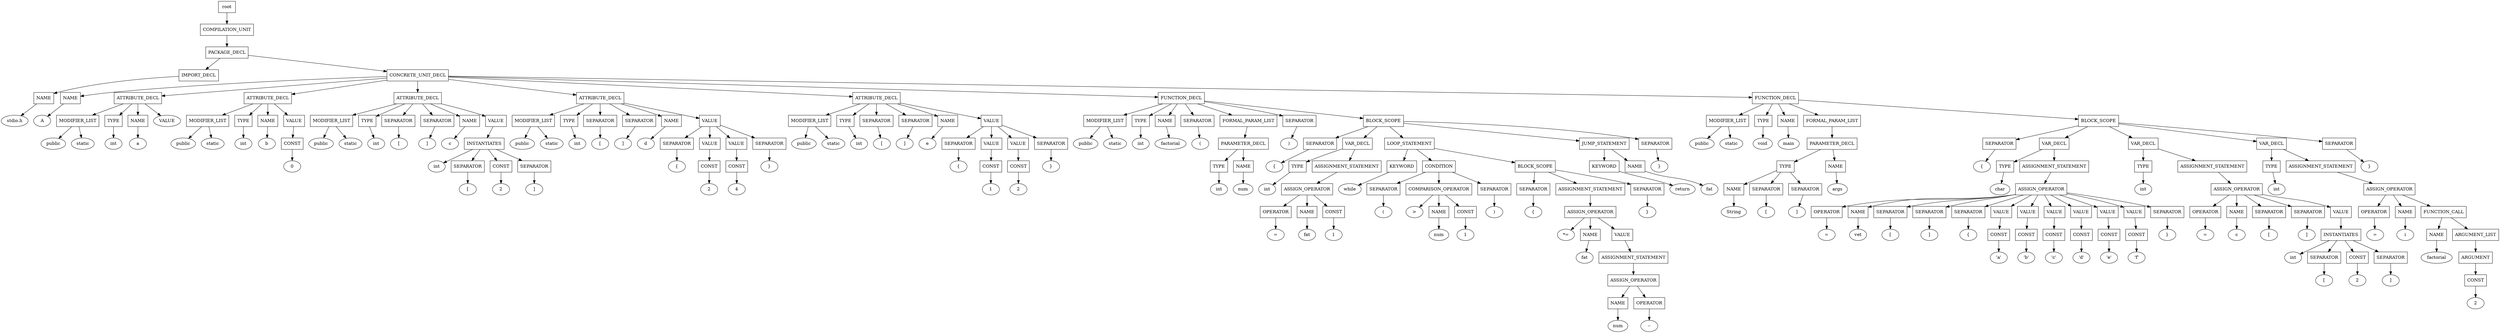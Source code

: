 digraph G {
	splines="TRUE";
	n_0 [label="root", shape="rectangle"]
	n_0 -> n_1
	n_1 [label="COMPILATION_UNIT", shape="rectangle"]
	n_1 -> n_2
	n_2 [label="PACKAGE_DECL", shape="rectangle"]
	n_2 -> n_3
	n_3 [label="IMPORT_DECL", shape="rectangle"]
	n_3 -> n_5
	n_5 [label="NAME", shape="rectangle"]
	n_5 -> n_14
	n_14 [label="stdio.h", shape="ellipse"]
	n_2 -> n_4
	n_4 [label="CONCRETE_UNIT_DECL", shape="rectangle"]
	n_4 -> n_6
	n_6 [label="NAME", shape="rectangle"]
	n_6 -> n_15
	n_15 [label="A", shape="ellipse"]
	n_4 -> n_7
	n_7 [label="ATTRIBUTE_DECL", shape="rectangle"]
	n_7 -> n_16
	n_16 [label="MODIFIER_LIST", shape="rectangle"]
	n_16 -> n_54
	n_54 [label="public", shape="ellipse"]
	n_16 -> n_55
	n_55 [label="static", shape="ellipse"]
	n_7 -> n_17
	n_17 [label="TYPE", shape="rectangle"]
	n_17 -> n_56
	n_56 [label="int", shape="ellipse"]
	n_7 -> n_18
	n_18 [label="NAME", shape="rectangle"]
	n_18 -> n_57
	n_57 [label="a", shape="ellipse"]
	n_7 -> n_19
	n_19 [label="VALUE", shape="ellipse"]
	n_4 -> n_8
	n_8 [label="ATTRIBUTE_DECL", shape="rectangle"]
	n_8 -> n_20
	n_20 [label="MODIFIER_LIST", shape="rectangle"]
	n_20 -> n_58
	n_58 [label="public", shape="ellipse"]
	n_20 -> n_59
	n_59 [label="static", shape="ellipse"]
	n_8 -> n_21
	n_21 [label="TYPE", shape="rectangle"]
	n_21 -> n_60
	n_60 [label="int", shape="ellipse"]
	n_8 -> n_22
	n_22 [label="NAME", shape="rectangle"]
	n_22 -> n_61
	n_61 [label="b", shape="ellipse"]
	n_8 -> n_23
	n_23 [label="VALUE", shape="rectangle"]
	n_23 -> n_62
	n_62 [label="CONST", shape="rectangle"]
	n_62 -> n_112
	n_112 [label="0", shape="ellipse"]
	n_4 -> n_9
	n_9 [label="ATTRIBUTE_DECL", shape="rectangle"]
	n_9 -> n_24
	n_24 [label="MODIFIER_LIST", shape="rectangle"]
	n_24 -> n_63
	n_63 [label="public", shape="ellipse"]
	n_24 -> n_64
	n_64 [label="static", shape="ellipse"]
	n_9 -> n_25
	n_25 [label="TYPE", shape="rectangle"]
	n_25 -> n_65
	n_65 [label="int", shape="ellipse"]
	n_9 -> n_26
	n_26 [label="SEPARATOR", shape="rectangle"]
	n_26 -> n_66
	n_66 [label="[", shape="ellipse"]
	n_9 -> n_27
	n_27 [label="SEPARATOR", shape="rectangle"]
	n_27 -> n_67
	n_67 [label="]", shape="ellipse"]
	n_9 -> n_28
	n_28 [label="NAME", shape="rectangle"]
	n_28 -> n_68
	n_68 [label="c", shape="ellipse"]
	n_9 -> n_29
	n_29 [label="VALUE", shape="rectangle"]
	n_29 -> n_69
	n_69 [label="INSTANTIATES", shape="rectangle"]
	n_69 -> n_113
	n_113 [label="int", shape="ellipse"]
	n_69 -> n_114
	n_114 [label="SEPARATOR", shape="rectangle"]
	n_114 -> n_146
	n_146 [label="[", shape="ellipse"]
	n_69 -> n_115
	n_115 [label="CONST", shape="rectangle"]
	n_115 -> n_147
	n_147 [label="2", shape="ellipse"]
	n_69 -> n_116
	n_116 [label="SEPARATOR", shape="rectangle"]
	n_116 -> n_148
	n_148 [label="]", shape="ellipse"]
	n_4 -> n_10
	n_10 [label="ATTRIBUTE_DECL", shape="rectangle"]
	n_10 -> n_30
	n_30 [label="MODIFIER_LIST", shape="rectangle"]
	n_30 -> n_70
	n_70 [label="public", shape="ellipse"]
	n_30 -> n_71
	n_71 [label="static", shape="ellipse"]
	n_10 -> n_31
	n_31 [label="TYPE", shape="rectangle"]
	n_31 -> n_72
	n_72 [label="int", shape="ellipse"]
	n_10 -> n_32
	n_32 [label="SEPARATOR", shape="rectangle"]
	n_32 -> n_73
	n_73 [label="[", shape="ellipse"]
	n_10 -> n_33
	n_33 [label="SEPARATOR", shape="rectangle"]
	n_33 -> n_74
	n_74 [label="]", shape="ellipse"]
	n_10 -> n_34
	n_34 [label="NAME", shape="rectangle"]
	n_34 -> n_75
	n_75 [label="d", shape="ellipse"]
	n_10 -> n_35
	n_35 [label="VALUE", shape="rectangle"]
	n_35 -> n_76
	n_76 [label="SEPARATOR", shape="rectangle"]
	n_76 -> n_117
	n_117 [label="{", shape="ellipse"]
	n_35 -> n_77
	n_77 [label="VALUE", shape="rectangle"]
	n_77 -> n_118
	n_118 [label="CONST", shape="rectangle"]
	n_118 -> n_149
	n_149 [label="2", shape="ellipse"]
	n_35 -> n_78
	n_78 [label="VALUE", shape="rectangle"]
	n_78 -> n_119
	n_119 [label="CONST", shape="rectangle"]
	n_119 -> n_150
	n_150 [label="4", shape="ellipse"]
	n_35 -> n_79
	n_79 [label="SEPARATOR", shape="rectangle"]
	n_79 -> n_120
	n_120 [label="}", shape="ellipse"]
	n_4 -> n_11
	n_11 [label="ATTRIBUTE_DECL", shape="rectangle"]
	n_11 -> n_36
	n_36 [label="MODIFIER_LIST", shape="rectangle"]
	n_36 -> n_80
	n_80 [label="public", shape="ellipse"]
	n_36 -> n_81
	n_81 [label="static", shape="ellipse"]
	n_11 -> n_37
	n_37 [label="TYPE", shape="rectangle"]
	n_37 -> n_82
	n_82 [label="int", shape="ellipse"]
	n_11 -> n_38
	n_38 [label="SEPARATOR", shape="rectangle"]
	n_38 -> n_83
	n_83 [label="[", shape="ellipse"]
	n_11 -> n_39
	n_39 [label="SEPARATOR", shape="rectangle"]
	n_39 -> n_84
	n_84 [label="]", shape="ellipse"]
	n_11 -> n_40
	n_40 [label="NAME", shape="rectangle"]
	n_40 -> n_85
	n_85 [label="e", shape="ellipse"]
	n_11 -> n_41
	n_41 [label="VALUE", shape="rectangle"]
	n_41 -> n_86
	n_86 [label="SEPARATOR", shape="rectangle"]
	n_86 -> n_121
	n_121 [label="{", shape="ellipse"]
	n_41 -> n_87
	n_87 [label="VALUE", shape="rectangle"]
	n_87 -> n_122
	n_122 [label="CONST", shape="rectangle"]
	n_122 -> n_151
	n_151 [label="1", shape="ellipse"]
	n_41 -> n_88
	n_88 [label="VALUE", shape="rectangle"]
	n_88 -> n_123
	n_123 [label="CONST", shape="rectangle"]
	n_123 -> n_152
	n_152 [label="2", shape="ellipse"]
	n_41 -> n_89
	n_89 [label="SEPARATOR", shape="rectangle"]
	n_89 -> n_124
	n_124 [label="}", shape="ellipse"]
	n_4 -> n_12
	n_12 [label="FUNCTION_DECL", shape="rectangle"]
	n_12 -> n_42
	n_42 [label="MODIFIER_LIST", shape="rectangle"]
	n_42 -> n_90
	n_90 [label="public", shape="ellipse"]
	n_42 -> n_91
	n_91 [label="static", shape="ellipse"]
	n_12 -> n_43
	n_43 [label="TYPE", shape="rectangle"]
	n_43 -> n_92
	n_92 [label="int", shape="ellipse"]
	n_12 -> n_44
	n_44 [label="NAME", shape="rectangle"]
	n_44 -> n_93
	n_93 [label="factorial", shape="ellipse"]
	n_12 -> n_45
	n_45 [label="SEPARATOR", shape="rectangle"]
	n_45 -> n_94
	n_94 [label="(", shape="ellipse"]
	n_12 -> n_46
	n_46 [label="FORMAL_PARAM_LIST", shape="rectangle"]
	n_46 -> n_95
	n_95 [label="PARAMETER_DECL", shape="rectangle"]
	n_95 -> n_125
	n_125 [label="TYPE", shape="rectangle"]
	n_125 -> n_153
	n_153 [label="int", shape="ellipse"]
	n_95 -> n_126
	n_126 [label="NAME", shape="rectangle"]
	n_126 -> n_154
	n_154 [label="num", shape="ellipse"]
	n_12 -> n_47
	n_47 [label="SEPARATOR", shape="rectangle"]
	n_47 -> n_96
	n_96 [label=")", shape="ellipse"]
	n_12 -> n_48
	n_48 [label="BLOCK_SCOPE", shape="rectangle"]
	n_48 -> n_97
	n_97 [label="SEPARATOR", shape="rectangle"]
	n_97 -> n_127
	n_127 [label="{", shape="ellipse"]
	n_48 -> n_98
	n_98 [label="VAR_DECL", shape="rectangle"]
	n_98 -> n_128
	n_128 [label="TYPE", shape="rectangle"]
	n_128 -> n_155
	n_155 [label="int", shape="ellipse"]
	n_98 -> n_129
	n_129 [label="ASSIGNMENT_STATEMENT", shape="rectangle"]
	n_129 -> n_156
	n_156 [label="ASSIGN_OPERATOR", shape="rectangle"]
	n_156 -> n_176
	n_176 [label="OPERATOR", shape="rectangle"]
	n_176 -> n_210
	n_210 [label="=", shape="ellipse"]
	n_156 -> n_177
	n_177 [label="NAME", shape="rectangle"]
	n_177 -> n_211
	n_211 [label="fat", shape="ellipse"]
	n_156 -> n_178
	n_178 [label="CONST", shape="rectangle"]
	n_178 -> n_212
	n_212 [label="1", shape="ellipse"]
	n_48 -> n_99
	n_99 [label="LOOP_STATEMENT", shape="rectangle"]
	n_99 -> n_130
	n_130 [label="KEYWORD", shape="rectangle"]
	n_130 -> n_157
	n_157 [label="while", shape="ellipse"]
	n_99 -> n_131
	n_131 [label="CONDITION", shape="rectangle"]
	n_131 -> n_158
	n_158 [label="SEPARATOR", shape="rectangle"]
	n_158 -> n_179
	n_179 [label="(", shape="ellipse"]
	n_131 -> n_159
	n_159 [label="COMPARISON_OPERATOR", shape="rectangle"]
	n_159 -> n_180
	n_180 [label=">", shape="ellipse"]
	n_159 -> n_181
	n_181 [label="NAME", shape="rectangle"]
	n_181 -> n_213
	n_213 [label="num", shape="ellipse"]
	n_159 -> n_182
	n_182 [label="CONST", shape="rectangle"]
	n_182 -> n_214
	n_214 [label="1", shape="ellipse"]
	n_131 -> n_160
	n_160 [label="SEPARATOR", shape="rectangle"]
	n_160 -> n_183
	n_183 [label=")", shape="ellipse"]
	n_99 -> n_132
	n_132 [label="BLOCK_SCOPE", shape="rectangle"]
	n_132 -> n_161
	n_161 [label="SEPARATOR", shape="rectangle"]
	n_161 -> n_184
	n_184 [label="{", shape="ellipse"]
	n_132 -> n_162
	n_162 [label="ASSIGNMENT_STATEMENT", shape="rectangle"]
	n_162 -> n_185
	n_185 [label="ASSIGN_OPERATOR", shape="rectangle"]
	n_185 -> n_215
	n_215 [label="*=", shape="ellipse"]
	n_185 -> n_216
	n_216 [label="NAME", shape="rectangle"]
	n_216 -> n_239
	n_239 [label="fat", shape="ellipse"]
	n_185 -> n_217
	n_217 [label="VALUE", shape="rectangle"]
	n_217 -> n_240
	n_240 [label="ASSIGNMENT_STATEMENT", shape="rectangle"]
	n_240 -> n_253
	n_253 [label="ASSIGN_OPERATOR", shape="rectangle"]
	n_253 -> n_258
	n_258 [label="NAME", shape="rectangle"]
	n_258 -> n_261
	n_261 [label="num", shape="ellipse"]
	n_253 -> n_259
	n_259 [label="OPERATOR", shape="rectangle"]
	n_259 -> n_262
	n_262 [label="--", shape="ellipse"]
	n_132 -> n_163
	n_163 [label="SEPARATOR", shape="rectangle"]
	n_163 -> n_186
	n_186 [label="}", shape="ellipse"]
	n_48 -> n_100
	n_100 [label="JUMP_STATEMENT", shape="rectangle"]
	n_100 -> n_133
	n_133 [label="KEYWORD", shape="rectangle"]
	n_133 -> n_164
	n_164 [label="return", shape="ellipse"]
	n_100 -> n_134
	n_134 [label="NAME", shape="rectangle"]
	n_134 -> n_165
	n_165 [label="fat", shape="ellipse"]
	n_48 -> n_101
	n_101 [label="SEPARATOR", shape="rectangle"]
	n_101 -> n_135
	n_135 [label="}", shape="ellipse"]
	n_4 -> n_13
	n_13 [label="FUNCTION_DECL", shape="rectangle"]
	n_13 -> n_49
	n_49 [label="MODIFIER_LIST", shape="rectangle"]
	n_49 -> n_102
	n_102 [label="public", shape="ellipse"]
	n_49 -> n_103
	n_103 [label="static", shape="ellipse"]
	n_13 -> n_50
	n_50 [label="TYPE", shape="rectangle"]
	n_50 -> n_104
	n_104 [label="void", shape="ellipse"]
	n_13 -> n_51
	n_51 [label="NAME", shape="rectangle"]
	n_51 -> n_105
	n_105 [label="main", shape="ellipse"]
	n_13 -> n_52
	n_52 [label="FORMAL_PARAM_LIST", shape="rectangle"]
	n_52 -> n_106
	n_106 [label="PARAMETER_DECL", shape="rectangle"]
	n_106 -> n_136
	n_136 [label="TYPE", shape="rectangle"]
	n_136 -> n_166
	n_166 [label="NAME", shape="rectangle"]
	n_166 -> n_187
	n_187 [label="String", shape="ellipse"]
	n_136 -> n_167
	n_167 [label="SEPARATOR", shape="rectangle"]
	n_167 -> n_188
	n_188 [label="[", shape="ellipse"]
	n_136 -> n_168
	n_168 [label="SEPARATOR", shape="rectangle"]
	n_168 -> n_189
	n_189 [label="]", shape="ellipse"]
	n_106 -> n_137
	n_137 [label="NAME", shape="rectangle"]
	n_137 -> n_169
	n_169 [label="args", shape="ellipse"]
	n_13 -> n_53
	n_53 [label="BLOCK_SCOPE", shape="rectangle"]
	n_53 -> n_107
	n_107 [label="SEPARATOR", shape="rectangle"]
	n_107 -> n_138
	n_138 [label="{", shape="ellipse"]
	n_53 -> n_108
	n_108 [label="VAR_DECL", shape="rectangle"]
	n_108 -> n_139
	n_139 [label="TYPE", shape="rectangle"]
	n_139 -> n_170
	n_170 [label="char", shape="ellipse"]
	n_108 -> n_140
	n_140 [label="ASSIGNMENT_STATEMENT", shape="rectangle"]
	n_140 -> n_171
	n_171 [label="ASSIGN_OPERATOR", shape="rectangle"]
	n_171 -> n_190
	n_190 [label="OPERATOR", shape="rectangle"]
	n_190 -> n_218
	n_218 [label="=", shape="ellipse"]
	n_171 -> n_191
	n_191 [label="NAME", shape="rectangle"]
	n_191 -> n_219
	n_219 [label="vet", shape="ellipse"]
	n_171 -> n_192
	n_192 [label="SEPARATOR", shape="rectangle"]
	n_192 -> n_220
	n_220 [label="[", shape="ellipse"]
	n_171 -> n_193
	n_193 [label="SEPARATOR", shape="rectangle"]
	n_193 -> n_221
	n_221 [label="]", shape="ellipse"]
	n_171 -> n_194
	n_194 [label="SEPARATOR", shape="rectangle"]
	n_194 -> n_222
	n_222 [label="{", shape="ellipse"]
	n_171 -> n_195
	n_195 [label="VALUE", shape="rectangle"]
	n_195 -> n_223
	n_223 [label="CONST", shape="rectangle"]
	n_223 -> n_241
	n_241 [label="'a'", shape="ellipse"]
	n_171 -> n_196
	n_196 [label="VALUE", shape="rectangle"]
	n_196 -> n_224
	n_224 [label="CONST", shape="rectangle"]
	n_224 -> n_242
	n_242 [label="'b'", shape="ellipse"]
	n_171 -> n_197
	n_197 [label="VALUE", shape="rectangle"]
	n_197 -> n_225
	n_225 [label="CONST", shape="rectangle"]
	n_225 -> n_243
	n_243 [label="'c'", shape="ellipse"]
	n_171 -> n_198
	n_198 [label="VALUE", shape="rectangle"]
	n_198 -> n_226
	n_226 [label="CONST", shape="rectangle"]
	n_226 -> n_244
	n_244 [label="'d'", shape="ellipse"]
	n_171 -> n_199
	n_199 [label="VALUE", shape="rectangle"]
	n_199 -> n_227
	n_227 [label="CONST", shape="rectangle"]
	n_227 -> n_245
	n_245 [label="'e'", shape="ellipse"]
	n_171 -> n_200
	n_200 [label="VALUE", shape="rectangle"]
	n_200 -> n_228
	n_228 [label="CONST", shape="rectangle"]
	n_228 -> n_246
	n_246 [label="'f'", shape="ellipse"]
	n_171 -> n_201
	n_201 [label="SEPARATOR", shape="rectangle"]
	n_201 -> n_229
	n_229 [label="}", shape="ellipse"]
	n_53 -> n_109
	n_109 [label="VAR_DECL", shape="rectangle"]
	n_109 -> n_141
	n_141 [label="TYPE", shape="rectangle"]
	n_141 -> n_172
	n_172 [label="int", shape="ellipse"]
	n_109 -> n_142
	n_142 [label="ASSIGNMENT_STATEMENT", shape="rectangle"]
	n_142 -> n_173
	n_173 [label="ASSIGN_OPERATOR", shape="rectangle"]
	n_173 -> n_202
	n_202 [label="OPERATOR", shape="rectangle"]
	n_202 -> n_230
	n_230 [label="=", shape="ellipse"]
	n_173 -> n_203
	n_203 [label="NAME", shape="rectangle"]
	n_203 -> n_231
	n_231 [label="c", shape="ellipse"]
	n_173 -> n_204
	n_204 [label="SEPARATOR", shape="rectangle"]
	n_204 -> n_232
	n_232 [label="[", shape="ellipse"]
	n_173 -> n_205
	n_205 [label="SEPARATOR", shape="rectangle"]
	n_205 -> n_233
	n_233 [label="]", shape="ellipse"]
	n_173 -> n_206
	n_206 [label="VALUE", shape="rectangle"]
	n_206 -> n_234
	n_234 [label="INSTANTIATES", shape="rectangle"]
	n_234 -> n_247
	n_247 [label="int", shape="ellipse"]
	n_234 -> n_248
	n_248 [label="SEPARATOR", shape="rectangle"]
	n_248 -> n_254
	n_254 [label="[", shape="ellipse"]
	n_234 -> n_249
	n_249 [label="CONST", shape="rectangle"]
	n_249 -> n_255
	n_255 [label="2", shape="ellipse"]
	n_234 -> n_250
	n_250 [label="SEPARATOR", shape="rectangle"]
	n_250 -> n_256
	n_256 [label="]", shape="ellipse"]
	n_53 -> n_110
	n_110 [label="VAR_DECL", shape="rectangle"]
	n_110 -> n_143
	n_143 [label="TYPE", shape="rectangle"]
	n_143 -> n_174
	n_174 [label="int", shape="ellipse"]
	n_110 -> n_144
	n_144 [label="ASSIGNMENT_STATEMENT", shape="rectangle"]
	n_144 -> n_175
	n_175 [label="ASSIGN_OPERATOR", shape="rectangle"]
	n_175 -> n_207
	n_207 [label="OPERATOR", shape="rectangle"]
	n_207 -> n_235
	n_235 [label="=", shape="ellipse"]
	n_175 -> n_208
	n_208 [label="NAME", shape="rectangle"]
	n_208 -> n_236
	n_236 [label="i", shape="ellipse"]
	n_175 -> n_209
	n_209 [label="FUNCTION_CALL", shape="rectangle"]
	n_209 -> n_237
	n_237 [label="NAME", shape="rectangle"]
	n_237 -> n_251
	n_251 [label="factorial", shape="ellipse"]
	n_209 -> n_238
	n_238 [label="ARGUMENT_LIST", shape="rectangle"]
	n_238 -> n_252
	n_252 [label="ARGUMENT", shape="rectangle"]
	n_252 -> n_257
	n_257 [label="CONST", shape="rectangle"]
	n_257 -> n_260
	n_260 [label="2", shape="ellipse"]
	n_53 -> n_111
	n_111 [label="SEPARATOR", shape="rectangle"]
	n_111 -> n_145
	n_145 [label="}", shape="ellipse"]
}